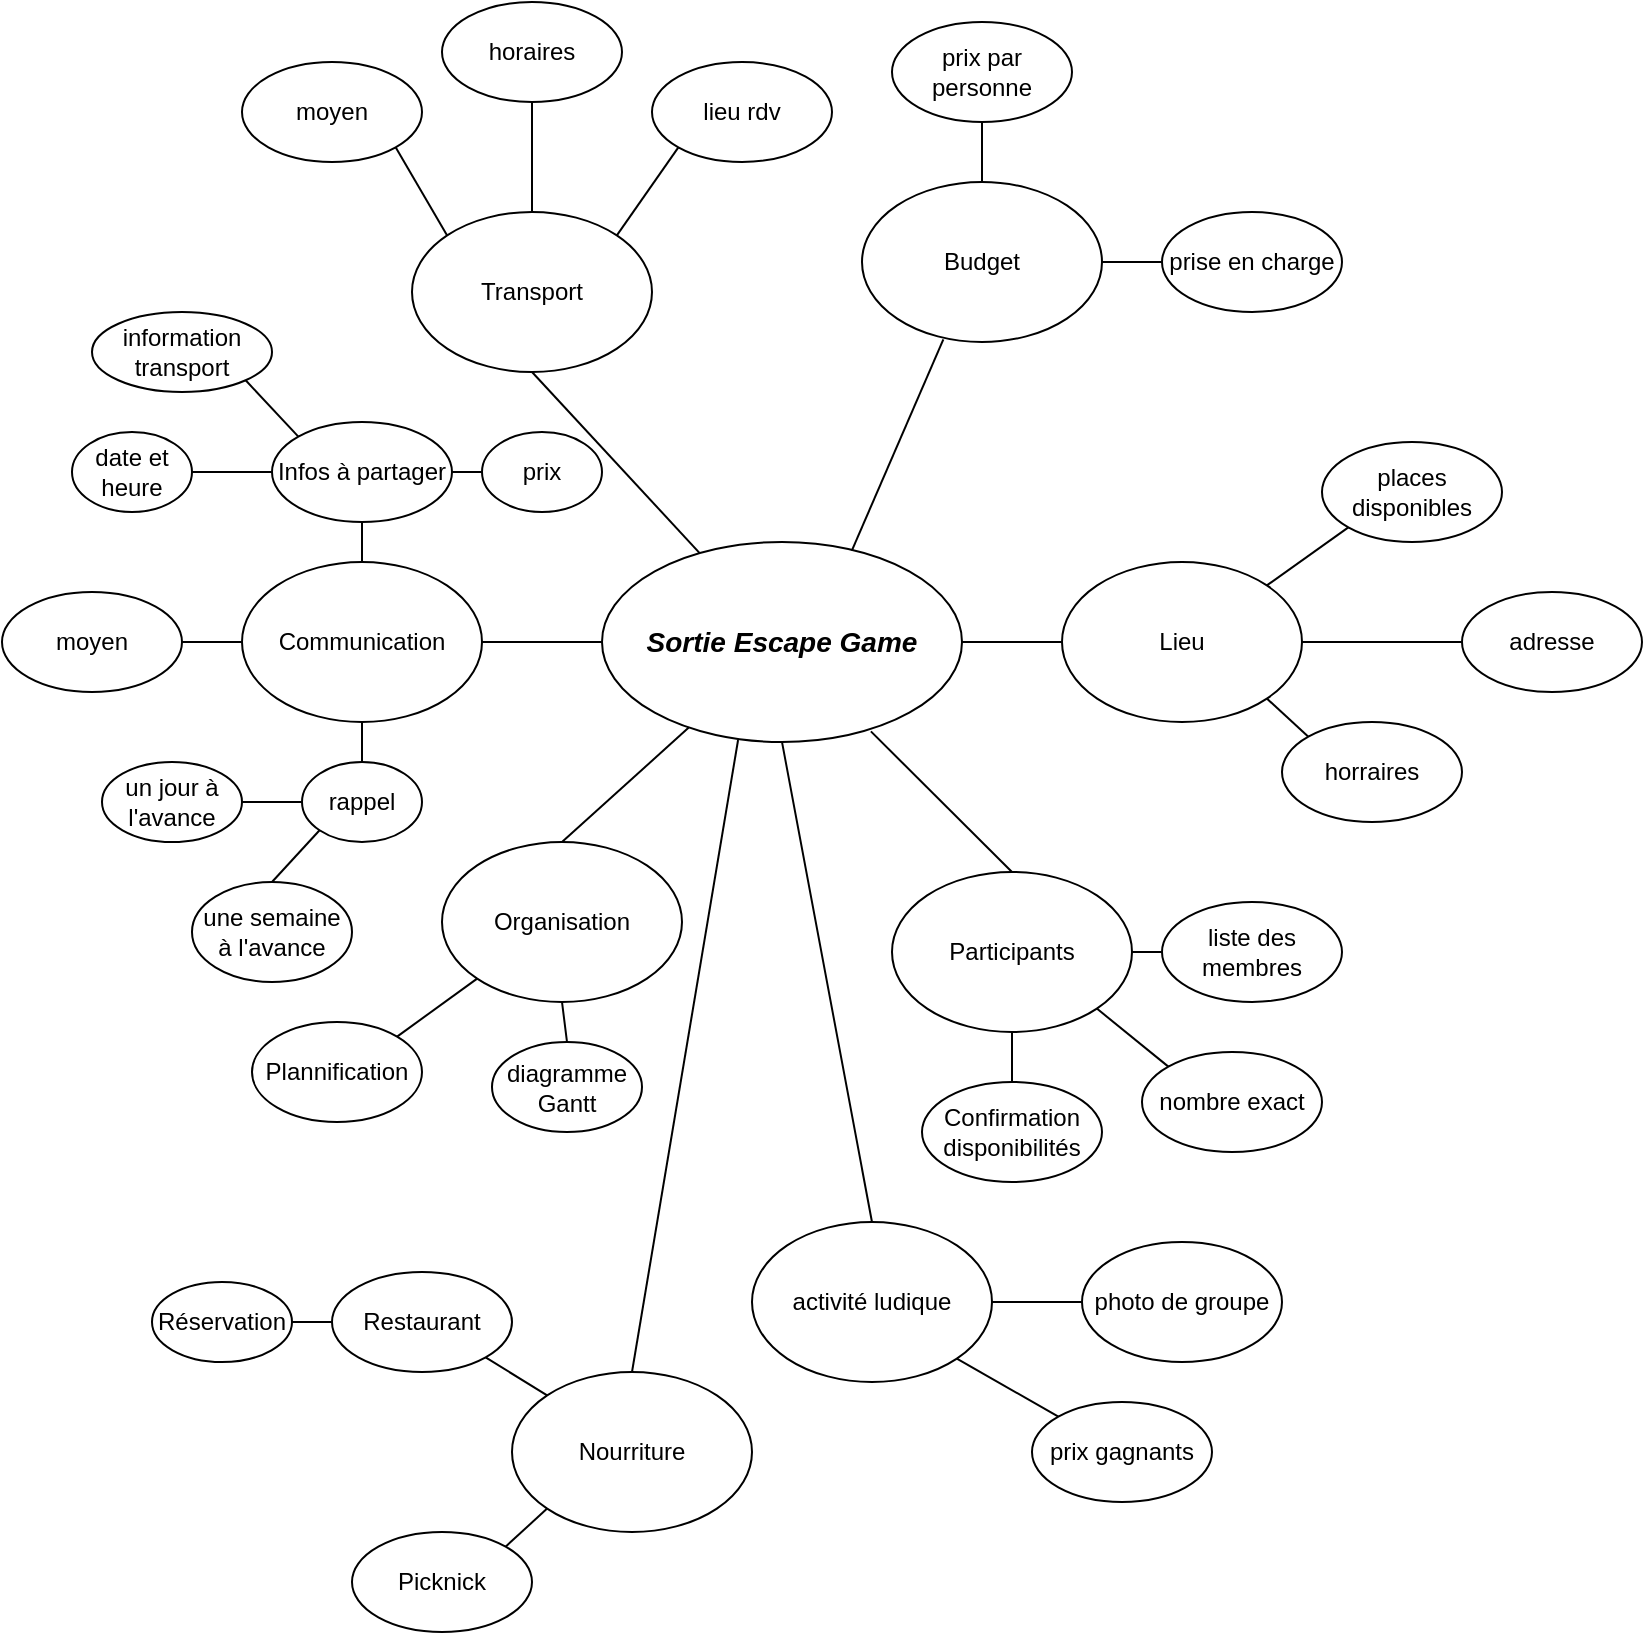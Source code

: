 <mxfile version="28.1.2">
  <diagram name="Page-1" id="bmxoNh9vQL_PVATE6gt9">
    <mxGraphModel dx="603" dy="547" grid="1" gridSize="10" guides="1" tooltips="1" connect="1" arrows="1" fold="1" page="1" pageScale="1" pageWidth="850" pageHeight="1100" math="0" shadow="0">
      <root>
        <mxCell id="0" />
        <mxCell id="1" parent="0" />
        <mxCell id="tVo6d2IhXC-hHpegByr_-56" value="&lt;em data-end=&quot;493&quot; data-start=&quot;462&quot;&gt;&lt;b&gt;&lt;font style=&quot;font-size: 14px;&quot;&gt;Sortie Escape Game&lt;/font&gt;&lt;/b&gt;&lt;/em&gt;" style="ellipse;whiteSpace=wrap;html=1;" parent="1" vertex="1">
          <mxGeometry x="315" y="500" width="180" height="100" as="geometry" />
        </mxCell>
        <mxCell id="tVo6d2IhXC-hHpegByr_-57" value="Organisation" style="ellipse;whiteSpace=wrap;html=1;" parent="1" vertex="1">
          <mxGeometry x="235" y="650" width="120" height="80" as="geometry" />
        </mxCell>
        <mxCell id="tVo6d2IhXC-hHpegByr_-58" value="Participants" style="ellipse;whiteSpace=wrap;html=1;" parent="1" vertex="1">
          <mxGeometry x="460" y="665" width="120" height="80" as="geometry" />
        </mxCell>
        <mxCell id="tVo6d2IhXC-hHpegByr_-59" value="Transport" style="ellipse;whiteSpace=wrap;html=1;" parent="1" vertex="1">
          <mxGeometry x="220" y="335" width="120" height="80" as="geometry" />
        </mxCell>
        <mxCell id="tVo6d2IhXC-hHpegByr_-60" value="Lieu" style="ellipse;whiteSpace=wrap;html=1;" parent="1" vertex="1">
          <mxGeometry x="545" y="510" width="120" height="80" as="geometry" />
        </mxCell>
        <mxCell id="tVo6d2IhXC-hHpegByr_-61" value="Budget" style="ellipse;whiteSpace=wrap;html=1;" parent="1" vertex="1">
          <mxGeometry x="445" y="320" width="120" height="80" as="geometry" />
        </mxCell>
        <mxCell id="tVo6d2IhXC-hHpegByr_-62" value="" style="endArrow=none;html=1;rounded=0;entryX=0.5;entryY=1;entryDx=0;entryDy=0;" parent="1" source="tVo6d2IhXC-hHpegByr_-56" target="tVo6d2IhXC-hHpegByr_-59" edge="1">
          <mxGeometry width="50" height="50" relative="1" as="geometry">
            <mxPoint x="315" y="450" as="sourcePoint" />
            <mxPoint x="255" y="380" as="targetPoint" />
          </mxGeometry>
        </mxCell>
        <mxCell id="tVo6d2IhXC-hHpegByr_-63" value="" style="endArrow=none;html=1;rounded=0;entryX=0.339;entryY=0.984;entryDx=0;entryDy=0;exitX=0.694;exitY=0.043;exitDx=0;exitDy=0;exitPerimeter=0;entryPerimeter=0;" parent="1" source="tVo6d2IhXC-hHpegByr_-56" target="tVo6d2IhXC-hHpegByr_-61" edge="1">
          <mxGeometry width="50" height="50" relative="1" as="geometry">
            <mxPoint x="425" y="510" as="sourcePoint" />
            <mxPoint x="635" y="580" as="targetPoint" />
          </mxGeometry>
        </mxCell>
        <mxCell id="tVo6d2IhXC-hHpegByr_-64" value="" style="endArrow=none;html=1;rounded=0;entryX=0;entryY=0.5;entryDx=0;entryDy=0;exitX=1;exitY=0.5;exitDx=0;exitDy=0;" parent="1" source="tVo6d2IhXC-hHpegByr_-56" target="tVo6d2IhXC-hHpegByr_-60" edge="1">
          <mxGeometry width="50" height="50" relative="1" as="geometry">
            <mxPoint x="645" y="620" as="sourcePoint" />
            <mxPoint x="595" y="520" as="targetPoint" />
          </mxGeometry>
        </mxCell>
        <mxCell id="tVo6d2IhXC-hHpegByr_-65" value="" style="endArrow=none;html=1;rounded=0;entryX=0.5;entryY=0;entryDx=0;entryDy=0;exitX=0.747;exitY=0.947;exitDx=0;exitDy=0;exitPerimeter=0;" parent="1" source="tVo6d2IhXC-hHpegByr_-56" target="tVo6d2IhXC-hHpegByr_-58" edge="1">
          <mxGeometry width="50" height="50" relative="1" as="geometry">
            <mxPoint x="575" y="920" as="sourcePoint" />
            <mxPoint x="525" y="820" as="targetPoint" />
          </mxGeometry>
        </mxCell>
        <mxCell id="tVo6d2IhXC-hHpegByr_-66" value="" style="endArrow=none;html=1;rounded=0;entryX=0.241;entryY=0.928;entryDx=0;entryDy=0;exitX=0.5;exitY=0;exitDx=0;exitDy=0;entryPerimeter=0;" parent="1" source="tVo6d2IhXC-hHpegByr_-57" target="tVo6d2IhXC-hHpegByr_-56" edge="1">
          <mxGeometry width="50" height="50" relative="1" as="geometry">
            <mxPoint x="435" y="850" as="sourcePoint" />
            <mxPoint x="385" y="750" as="targetPoint" />
          </mxGeometry>
        </mxCell>
        <mxCell id="tVo6d2IhXC-hHpegByr_-67" value="Communication" style="ellipse;whiteSpace=wrap;html=1;" parent="1" vertex="1">
          <mxGeometry x="135" y="510" width="120" height="80" as="geometry" />
        </mxCell>
        <mxCell id="tVo6d2IhXC-hHpegByr_-68" value="" style="endArrow=none;html=1;rounded=0;entryX=0;entryY=0.5;entryDx=0;entryDy=0;exitX=1;exitY=0.5;exitDx=0;exitDy=0;" parent="1" source="tVo6d2IhXC-hHpegByr_-67" target="tVo6d2IhXC-hHpegByr_-56" edge="1">
          <mxGeometry width="50" height="50" relative="1" as="geometry">
            <mxPoint x="235" y="560" as="sourcePoint" />
            <mxPoint x="346" y="560" as="targetPoint" />
          </mxGeometry>
        </mxCell>
        <mxCell id="tVo6d2IhXC-hHpegByr_-69" value="places disponibles" style="ellipse;whiteSpace=wrap;html=1;" parent="1" vertex="1">
          <mxGeometry x="675" y="450" width="90" height="50" as="geometry" />
        </mxCell>
        <mxCell id="tVo6d2IhXC-hHpegByr_-70" value="adresse" style="ellipse;whiteSpace=wrap;html=1;" parent="1" vertex="1">
          <mxGeometry x="745" y="525" width="90" height="50" as="geometry" />
        </mxCell>
        <mxCell id="tVo6d2IhXC-hHpegByr_-71" value="" style="endArrow=none;html=1;rounded=0;entryX=0;entryY=1;entryDx=0;entryDy=0;exitX=1;exitY=0;exitDx=0;exitDy=0;" parent="1" source="tVo6d2IhXC-hHpegByr_-60" target="tVo6d2IhXC-hHpegByr_-69" edge="1">
          <mxGeometry width="50" height="50" relative="1" as="geometry">
            <mxPoint x="655" y="530" as="sourcePoint" />
            <mxPoint x="699" y="557" as="targetPoint" />
          </mxGeometry>
        </mxCell>
        <mxCell id="tVo6d2IhXC-hHpegByr_-72" value="" style="endArrow=none;html=1;rounded=0;entryX=0;entryY=0.5;entryDx=0;entryDy=0;exitX=1;exitY=0.5;exitDx=0;exitDy=0;" parent="1" source="tVo6d2IhXC-hHpegByr_-60" target="tVo6d2IhXC-hHpegByr_-70" edge="1">
          <mxGeometry width="50" height="50" relative="1" as="geometry">
            <mxPoint x="645" y="667" as="sourcePoint" />
            <mxPoint x="703" y="660" as="targetPoint" />
          </mxGeometry>
        </mxCell>
        <mxCell id="tVo6d2IhXC-hHpegByr_-73" value="horraires" style="ellipse;whiteSpace=wrap;html=1;" parent="1" vertex="1">
          <mxGeometry x="655" y="590" width="90" height="50" as="geometry" />
        </mxCell>
        <mxCell id="tVo6d2IhXC-hHpegByr_-74" value="" style="endArrow=none;html=1;rounded=0;entryX=0;entryY=0;entryDx=0;entryDy=0;exitX=1;exitY=1;exitDx=0;exitDy=0;" parent="1" source="tVo6d2IhXC-hHpegByr_-60" target="tVo6d2IhXC-hHpegByr_-73" edge="1">
          <mxGeometry width="50" height="50" relative="1" as="geometry">
            <mxPoint x="685" y="720" as="sourcePoint" />
            <mxPoint x="705" y="720" as="targetPoint" />
          </mxGeometry>
        </mxCell>
        <mxCell id="tVo6d2IhXC-hHpegByr_-75" value="prise en charge" style="ellipse;whiteSpace=wrap;html=1;" parent="1" vertex="1">
          <mxGeometry x="595" y="335" width="90" height="50" as="geometry" />
        </mxCell>
        <mxCell id="tVo6d2IhXC-hHpegByr_-76" value="prix par personne" style="ellipse;whiteSpace=wrap;html=1;" parent="1" vertex="1">
          <mxGeometry x="460" y="240" width="90" height="50" as="geometry" />
        </mxCell>
        <mxCell id="tVo6d2IhXC-hHpegByr_-77" value="" style="endArrow=none;html=1;rounded=0;entryX=0.5;entryY=1;entryDx=0;entryDy=0;exitX=0.5;exitY=0;exitDx=0;exitDy=0;" parent="1" source="tVo6d2IhXC-hHpegByr_-61" target="tVo6d2IhXC-hHpegByr_-76" edge="1">
          <mxGeometry width="50" height="50" relative="1" as="geometry">
            <mxPoint x="685" y="349" as="sourcePoint" />
            <mxPoint x="706" y="330" as="targetPoint" />
          </mxGeometry>
        </mxCell>
        <mxCell id="tVo6d2IhXC-hHpegByr_-78" value="" style="endArrow=none;html=1;rounded=0;entryX=0;entryY=0.5;entryDx=0;entryDy=0;exitX=1;exitY=0.5;exitDx=0;exitDy=0;" parent="1" source="tVo6d2IhXC-hHpegByr_-61" target="tVo6d2IhXC-hHpegByr_-75" edge="1">
          <mxGeometry width="50" height="50" relative="1" as="geometry">
            <mxPoint x="765" y="359" as="sourcePoint" />
            <mxPoint x="786" y="340" as="targetPoint" />
          </mxGeometry>
        </mxCell>
        <mxCell id="tVo6d2IhXC-hHpegByr_-79" value="moyen" style="ellipse;whiteSpace=wrap;html=1;" parent="1" vertex="1">
          <mxGeometry x="135" y="260" width="90" height="50" as="geometry" />
        </mxCell>
        <mxCell id="tVo6d2IhXC-hHpegByr_-80" value="horaires" style="ellipse;whiteSpace=wrap;html=1;" parent="1" vertex="1">
          <mxGeometry x="235" y="230" width="90" height="50" as="geometry" />
        </mxCell>
        <mxCell id="tVo6d2IhXC-hHpegByr_-81" value="lieu rdv" style="ellipse;whiteSpace=wrap;html=1;" parent="1" vertex="1">
          <mxGeometry x="340" y="260" width="90" height="50" as="geometry" />
        </mxCell>
        <mxCell id="tVo6d2IhXC-hHpegByr_-82" value="" style="endArrow=none;html=1;rounded=0;entryX=0;entryY=0;entryDx=0;entryDy=0;exitX=1;exitY=1;exitDx=0;exitDy=0;" parent="1" source="tVo6d2IhXC-hHpegByr_-79" target="tVo6d2IhXC-hHpegByr_-59" edge="1">
          <mxGeometry width="50" height="50" relative="1" as="geometry">
            <mxPoint x="115" y="210" as="sourcePoint" />
            <mxPoint x="139" y="237" as="targetPoint" />
          </mxGeometry>
        </mxCell>
        <mxCell id="tVo6d2IhXC-hHpegByr_-83" value="" style="endArrow=none;html=1;rounded=0;entryX=0.5;entryY=0;entryDx=0;entryDy=0;exitX=0.5;exitY=1;exitDx=0;exitDy=0;" parent="1" source="tVo6d2IhXC-hHpegByr_-80" target="tVo6d2IhXC-hHpegByr_-59" edge="1">
          <mxGeometry width="50" height="50" relative="1" as="geometry">
            <mxPoint x="205" y="360" as="sourcePoint" />
            <mxPoint x="253" y="412" as="targetPoint" />
          </mxGeometry>
        </mxCell>
        <mxCell id="tVo6d2IhXC-hHpegByr_-84" value="" style="endArrow=none;html=1;rounded=0;entryX=1;entryY=0;entryDx=0;entryDy=0;exitX=0;exitY=1;exitDx=0;exitDy=0;" parent="1" source="tVo6d2IhXC-hHpegByr_-81" target="tVo6d2IhXC-hHpegByr_-59" edge="1">
          <mxGeometry width="50" height="50" relative="1" as="geometry">
            <mxPoint x="575" y="230" as="sourcePoint" />
            <mxPoint x="575" y="340" as="targetPoint" />
          </mxGeometry>
        </mxCell>
        <mxCell id="tVo6d2IhXC-hHpegByr_-85" value="moyen" style="ellipse;whiteSpace=wrap;html=1;" parent="1" vertex="1">
          <mxGeometry x="15" y="525" width="90" height="50" as="geometry" />
        </mxCell>
        <mxCell id="tVo6d2IhXC-hHpegByr_-86" value="" style="endArrow=none;html=1;rounded=0;entryX=1;entryY=0.5;entryDx=0;entryDy=0;exitX=0;exitY=0.5;exitDx=0;exitDy=0;" parent="1" source="tVo6d2IhXC-hHpegByr_-67" target="tVo6d2IhXC-hHpegByr_-85" edge="1">
          <mxGeometry width="50" height="50" relative="1" as="geometry">
            <mxPoint x="115" y="408" as="sourcePoint" />
            <mxPoint x="174" y="340" as="targetPoint" />
          </mxGeometry>
        </mxCell>
        <mxCell id="tVo6d2IhXC-hHpegByr_-87" value="liste des membres" style="ellipse;whiteSpace=wrap;html=1;" parent="1" vertex="1">
          <mxGeometry x="595" y="680" width="90" height="50" as="geometry" />
        </mxCell>
        <mxCell id="tVo6d2IhXC-hHpegByr_-88" value="Plannification" style="ellipse;whiteSpace=wrap;html=1;" parent="1" vertex="1">
          <mxGeometry x="140" y="740" width="85" height="50" as="geometry" />
        </mxCell>
        <mxCell id="tVo6d2IhXC-hHpegByr_-89" value="nombre exact" style="ellipse;whiteSpace=wrap;html=1;" parent="1" vertex="1">
          <mxGeometry x="585" y="755" width="90" height="50" as="geometry" />
        </mxCell>
        <mxCell id="tVo6d2IhXC-hHpegByr_-90" value="Confirmation disponibilités" style="ellipse;whiteSpace=wrap;html=1;" parent="1" vertex="1">
          <mxGeometry x="475" y="770" width="90" height="50" as="geometry" />
        </mxCell>
        <mxCell id="tVo6d2IhXC-hHpegByr_-91" value="" style="endArrow=none;html=1;rounded=0;entryX=0.5;entryY=1;entryDx=0;entryDy=0;exitX=0.5;exitY=0;exitDx=0;exitDy=0;" parent="1" source="tVo6d2IhXC-hHpegByr_-90" target="tVo6d2IhXC-hHpegByr_-58" edge="1">
          <mxGeometry width="50" height="50" relative="1" as="geometry">
            <mxPoint x="475" y="1078" as="sourcePoint" />
            <mxPoint x="534" y="1010" as="targetPoint" />
          </mxGeometry>
        </mxCell>
        <mxCell id="tVo6d2IhXC-hHpegByr_-92" value="" style="endArrow=none;html=1;rounded=0;entryX=1;entryY=1;entryDx=0;entryDy=0;exitX=0;exitY=0;exitDx=0;exitDy=0;" parent="1" source="tVo6d2IhXC-hHpegByr_-89" target="tVo6d2IhXC-hHpegByr_-58" edge="1">
          <mxGeometry width="50" height="50" relative="1" as="geometry">
            <mxPoint x="635" y="1022" as="sourcePoint" />
            <mxPoint x="653" y="990" as="targetPoint" />
          </mxGeometry>
        </mxCell>
        <mxCell id="tVo6d2IhXC-hHpegByr_-93" value="" style="endArrow=none;html=1;rounded=0;entryX=1;entryY=0.5;entryDx=0;entryDy=0;exitX=0;exitY=0.5;exitDx=0;exitDy=0;" parent="1" source="tVo6d2IhXC-hHpegByr_-87" target="tVo6d2IhXC-hHpegByr_-58" edge="1">
          <mxGeometry width="50" height="50" relative="1" as="geometry">
            <mxPoint x="583" y="1012" as="sourcePoint" />
            <mxPoint x="555" y="950" as="targetPoint" />
          </mxGeometry>
        </mxCell>
        <mxCell id="tVo6d2IhXC-hHpegByr_-94" value="diagramme Gantt" style="ellipse;whiteSpace=wrap;html=1;" parent="1" vertex="1">
          <mxGeometry x="260" y="750" width="75" height="45" as="geometry" />
        </mxCell>
        <mxCell id="tVo6d2IhXC-hHpegByr_-95" value="" style="endArrow=none;html=1;rounded=0;entryX=0.5;entryY=1;entryDx=0;entryDy=0;exitX=0.5;exitY=0;exitDx=0;exitDy=0;" parent="1" source="tVo6d2IhXC-hHpegByr_-94" target="tVo6d2IhXC-hHpegByr_-57" edge="1">
          <mxGeometry width="50" height="50" relative="1" as="geometry">
            <mxPoint x="345" y="888" as="sourcePoint" />
            <mxPoint x="404" y="820" as="targetPoint" />
          </mxGeometry>
        </mxCell>
        <mxCell id="tVo6d2IhXC-hHpegByr_-96" value="" style="endArrow=none;html=1;rounded=0;entryX=0;entryY=1;entryDx=0;entryDy=0;exitX=1;exitY=0;exitDx=0;exitDy=0;" parent="1" source="tVo6d2IhXC-hHpegByr_-88" target="tVo6d2IhXC-hHpegByr_-57" edge="1">
          <mxGeometry width="50" height="50" relative="1" as="geometry">
            <mxPoint x="75" y="948" as="sourcePoint" />
            <mxPoint x="134" y="880" as="targetPoint" />
          </mxGeometry>
        </mxCell>
        <mxCell id="vNj5vPlyM2tXj6DMAoER-1" value="Infos à partager" style="ellipse;whiteSpace=wrap;html=1;" parent="1" vertex="1">
          <mxGeometry x="150" y="440" width="90" height="50" as="geometry" />
        </mxCell>
        <mxCell id="vNj5vPlyM2tXj6DMAoER-2" value="" style="endArrow=none;html=1;rounded=0;entryX=0.5;entryY=1;entryDx=0;entryDy=0;exitX=0.5;exitY=0;exitDx=0;exitDy=0;" parent="1" source="tVo6d2IhXC-hHpegByr_-67" target="vNj5vPlyM2tXj6DMAoER-1" edge="1">
          <mxGeometry width="50" height="50" relative="1" as="geometry">
            <mxPoint x="240" y="460" as="sourcePoint" />
            <mxPoint x="210" y="460" as="targetPoint" />
          </mxGeometry>
        </mxCell>
        <mxCell id="vNj5vPlyM2tXj6DMAoER-3" value="date et heure" style="ellipse;whiteSpace=wrap;html=1;" parent="1" vertex="1">
          <mxGeometry x="50" y="445" width="60" height="40" as="geometry" />
        </mxCell>
        <mxCell id="vNj5vPlyM2tXj6DMAoER-4" value="" style="endArrow=none;html=1;rounded=0;entryX=0;entryY=0.5;entryDx=0;entryDy=0;exitX=1;exitY=0.5;exitDx=0;exitDy=0;" parent="1" source="vNj5vPlyM2tXj6DMAoER-3" target="vNj5vPlyM2tXj6DMAoER-1" edge="1">
          <mxGeometry width="50" height="50" relative="1" as="geometry">
            <mxPoint x="260" y="490" as="sourcePoint" />
            <mxPoint x="340" y="490" as="targetPoint" />
          </mxGeometry>
        </mxCell>
        <mxCell id="vNj5vPlyM2tXj6DMAoER-5" value="information transport" style="ellipse;whiteSpace=wrap;html=1;" parent="1" vertex="1">
          <mxGeometry x="60" y="385" width="90" height="40" as="geometry" />
        </mxCell>
        <mxCell id="vNj5vPlyM2tXj6DMAoER-6" value="" style="endArrow=none;html=1;rounded=0;entryX=0;entryY=0;entryDx=0;entryDy=0;exitX=1;exitY=1;exitDx=0;exitDy=0;" parent="1" source="vNj5vPlyM2tXj6DMAoER-5" target="vNj5vPlyM2tXj6DMAoER-1" edge="1">
          <mxGeometry width="50" height="50" relative="1" as="geometry">
            <mxPoint x="180" y="420" as="sourcePoint" />
            <mxPoint x="200" y="410" as="targetPoint" />
          </mxGeometry>
        </mxCell>
        <mxCell id="vNj5vPlyM2tXj6DMAoER-7" value="prix" style="ellipse;whiteSpace=wrap;html=1;" parent="1" vertex="1">
          <mxGeometry x="255" y="445" width="60" height="40" as="geometry" />
        </mxCell>
        <mxCell id="vNj5vPlyM2tXj6DMAoER-9" value="" style="endArrow=none;html=1;rounded=0;entryX=0;entryY=0.5;entryDx=0;entryDy=0;exitX=1;exitY=0.5;exitDx=0;exitDy=0;" parent="1" source="vNj5vPlyM2tXj6DMAoER-1" target="vNj5vPlyM2tXj6DMAoER-7" edge="1">
          <mxGeometry width="50" height="50" relative="1" as="geometry">
            <mxPoint x="260" y="490" as="sourcePoint" />
            <mxPoint x="282" y="513" as="targetPoint" />
          </mxGeometry>
        </mxCell>
        <mxCell id="vNj5vPlyM2tXj6DMAoER-10" value="activité ludique" style="ellipse;whiteSpace=wrap;html=1;" parent="1" vertex="1">
          <mxGeometry x="390" y="840" width="120" height="80" as="geometry" />
        </mxCell>
        <mxCell id="vNj5vPlyM2tXj6DMAoER-11" value="" style="endArrow=none;html=1;rounded=0;entryX=0.5;entryY=1;entryDx=0;entryDy=0;exitX=0.5;exitY=0;exitDx=0;exitDy=0;" parent="1" source="vNj5vPlyM2tXj6DMAoER-10" target="tVo6d2IhXC-hHpegByr_-56" edge="1">
          <mxGeometry width="50" height="50" relative="1" as="geometry">
            <mxPoint x="530" y="1118" as="sourcePoint" />
            <mxPoint x="589" y="1050" as="targetPoint" />
          </mxGeometry>
        </mxCell>
        <mxCell id="vNj5vPlyM2tXj6DMAoER-13" value="photo de groupe" style="ellipse;whiteSpace=wrap;html=1;" parent="1" vertex="1">
          <mxGeometry x="555" y="850" width="100" height="60" as="geometry" />
        </mxCell>
        <mxCell id="vNj5vPlyM2tXj6DMAoER-14" value="" style="endArrow=none;html=1;rounded=0;entryX=1;entryY=0.5;entryDx=0;entryDy=0;exitX=0;exitY=0.5;exitDx=0;exitDy=0;" parent="1" source="vNj5vPlyM2tXj6DMAoER-13" target="vNj5vPlyM2tXj6DMAoER-10" edge="1">
          <mxGeometry width="50" height="50" relative="1" as="geometry">
            <mxPoint x="390" y="1055" as="sourcePoint" />
            <mxPoint x="390" y="1030" as="targetPoint" />
          </mxGeometry>
        </mxCell>
        <mxCell id="vNj5vPlyM2tXj6DMAoER-15" value="prix gagnants" style="ellipse;whiteSpace=wrap;html=1;" parent="1" vertex="1">
          <mxGeometry x="530" y="930" width="90" height="50" as="geometry" />
        </mxCell>
        <mxCell id="vNj5vPlyM2tXj6DMAoER-16" value="" style="endArrow=none;html=1;rounded=0;entryX=1;entryY=1;entryDx=0;entryDy=0;exitX=0;exitY=0;exitDx=0;exitDy=0;" parent="1" source="vNj5vPlyM2tXj6DMAoER-15" target="vNj5vPlyM2tXj6DMAoER-10" edge="1">
          <mxGeometry width="50" height="50" relative="1" as="geometry">
            <mxPoint x="303" y="977" as="sourcePoint" />
            <mxPoint x="260" y="950" as="targetPoint" />
          </mxGeometry>
        </mxCell>
        <mxCell id="97HVKo9xOrYl1dMzeVOy-1" value="Nourriture" style="ellipse;whiteSpace=wrap;html=1;" parent="1" vertex="1">
          <mxGeometry x="270" y="915" width="120" height="80" as="geometry" />
        </mxCell>
        <mxCell id="97HVKo9xOrYl1dMzeVOy-2" value="" style="endArrow=none;html=1;rounded=0;entryX=0.378;entryY=0.99;entryDx=0;entryDy=0;exitX=0.5;exitY=0;exitDx=0;exitDy=0;entryPerimeter=0;" parent="1" source="97HVKo9xOrYl1dMzeVOy-1" target="tVo6d2IhXC-hHpegByr_-56" edge="1">
          <mxGeometry width="50" height="50" relative="1" as="geometry">
            <mxPoint x="405" y="1010" as="sourcePoint" />
            <mxPoint x="360" y="770" as="targetPoint" />
          </mxGeometry>
        </mxCell>
        <mxCell id="97HVKo9xOrYl1dMzeVOy-3" value="Restaurant" style="ellipse;whiteSpace=wrap;html=1;" parent="1" vertex="1">
          <mxGeometry x="180" y="865" width="90" height="50" as="geometry" />
        </mxCell>
        <mxCell id="97HVKo9xOrYl1dMzeVOy-4" value="" style="endArrow=none;html=1;rounded=0;entryX=1;entryY=1;entryDx=0;entryDy=0;exitX=0;exitY=0;exitDx=0;exitDy=0;" parent="1" source="97HVKo9xOrYl1dMzeVOy-1" target="97HVKo9xOrYl1dMzeVOy-3" edge="1">
          <mxGeometry width="50" height="50" relative="1" as="geometry">
            <mxPoint x="310" y="885" as="sourcePoint" />
            <mxPoint x="310" y="860" as="targetPoint" />
          </mxGeometry>
        </mxCell>
        <mxCell id="97HVKo9xOrYl1dMzeVOy-5" value="Picknick" style="ellipse;whiteSpace=wrap;html=1;" parent="1" vertex="1">
          <mxGeometry x="190" y="995" width="90" height="50" as="geometry" />
        </mxCell>
        <mxCell id="97HVKo9xOrYl1dMzeVOy-6" value="" style="endArrow=none;html=1;rounded=0;entryX=1;entryY=0;entryDx=0;entryDy=0;exitX=0;exitY=1;exitDx=0;exitDy=0;" parent="1" source="97HVKo9xOrYl1dMzeVOy-1" target="97HVKo9xOrYl1dMzeVOy-5" edge="1">
          <mxGeometry width="50" height="50" relative="1" as="geometry">
            <mxPoint x="151" y="959" as="sourcePoint" />
            <mxPoint x="120" y="940" as="targetPoint" />
          </mxGeometry>
        </mxCell>
        <mxCell id="97HVKo9xOrYl1dMzeVOy-7" value="Réservation" style="ellipse;whiteSpace=wrap;html=1;" parent="1" vertex="1">
          <mxGeometry x="90" y="870" width="70" height="40" as="geometry" />
        </mxCell>
        <mxCell id="97HVKo9xOrYl1dMzeVOy-8" value="" style="endArrow=none;html=1;rounded=0;entryX=0;entryY=0.5;entryDx=0;entryDy=0;exitX=1;exitY=0.5;exitDx=0;exitDy=0;" parent="1" source="97HVKo9xOrYl1dMzeVOy-7" target="97HVKo9xOrYl1dMzeVOy-3" edge="1">
          <mxGeometry width="50" height="50" relative="1" as="geometry">
            <mxPoint x="150" y="830" as="sourcePoint" />
            <mxPoint x="175" y="830" as="targetPoint" />
          </mxGeometry>
        </mxCell>
        <mxCell id="97HVKo9xOrYl1dMzeVOy-9" value="rappel" style="ellipse;whiteSpace=wrap;html=1;" parent="1" vertex="1">
          <mxGeometry x="165" y="610" width="60" height="40" as="geometry" />
        </mxCell>
        <mxCell id="97HVKo9xOrYl1dMzeVOy-10" value="" style="endArrow=none;html=1;rounded=0;entryX=0.5;entryY=1;entryDx=0;entryDy=0;exitX=0.5;exitY=0;exitDx=0;exitDy=0;" parent="1" source="97HVKo9xOrYl1dMzeVOy-9" target="tVo6d2IhXC-hHpegByr_-67" edge="1">
          <mxGeometry width="50" height="50" relative="1" as="geometry">
            <mxPoint x="130" y="640" as="sourcePoint" />
            <mxPoint x="130" y="620" as="targetPoint" />
          </mxGeometry>
        </mxCell>
        <mxCell id="97HVKo9xOrYl1dMzeVOy-11" value="un jour à l&#39;avance" style="ellipse;whiteSpace=wrap;html=1;" parent="1" vertex="1">
          <mxGeometry x="65" y="610" width="70" height="40" as="geometry" />
        </mxCell>
        <mxCell id="97HVKo9xOrYl1dMzeVOy-12" value="" style="endArrow=none;html=1;rounded=0;entryX=0;entryY=0.5;entryDx=0;entryDy=0;exitX=1;exitY=0.5;exitDx=0;exitDy=0;" parent="1" source="97HVKo9xOrYl1dMzeVOy-11" target="97HVKo9xOrYl1dMzeVOy-9" edge="1">
          <mxGeometry width="50" height="50" relative="1" as="geometry">
            <mxPoint x="120" y="630" as="sourcePoint" />
            <mxPoint x="160" y="630" as="targetPoint" />
          </mxGeometry>
        </mxCell>
        <mxCell id="97HVKo9xOrYl1dMzeVOy-13" value="une semaine à l&#39;avance" style="ellipse;whiteSpace=wrap;html=1;" parent="1" vertex="1">
          <mxGeometry x="110" y="670" width="80" height="50" as="geometry" />
        </mxCell>
        <mxCell id="97HVKo9xOrYl1dMzeVOy-14" value="" style="endArrow=none;html=1;rounded=0;entryX=0;entryY=1;entryDx=0;entryDy=0;exitX=0.5;exitY=0;exitDx=0;exitDy=0;" parent="1" source="97HVKo9xOrYl1dMzeVOy-13" target="97HVKo9xOrYl1dMzeVOy-9" edge="1">
          <mxGeometry width="50" height="50" relative="1" as="geometry">
            <mxPoint x="170" y="650" as="sourcePoint" />
            <mxPoint x="200" y="650" as="targetPoint" />
          </mxGeometry>
        </mxCell>
      </root>
    </mxGraphModel>
  </diagram>
</mxfile>
